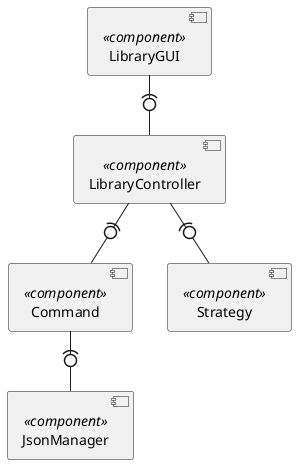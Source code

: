 @startuml

skinparam componentStyle uml2

' GUI
[LibraryGUI] <<component>>

' Controller
[LibraryController] <<component>>

' Comandi
[Command] <<component>>

' Json
[JsonManager] <<component>>

' Strategie
[Strategy] <<component>>

' Relazioni
[LibraryGUI] -(0- [LibraryController]

[LibraryController] -(0- [Command]
[LibraryController] -(0- [Strategy]

[Command] -(0- [JsonManager]

@enduml
